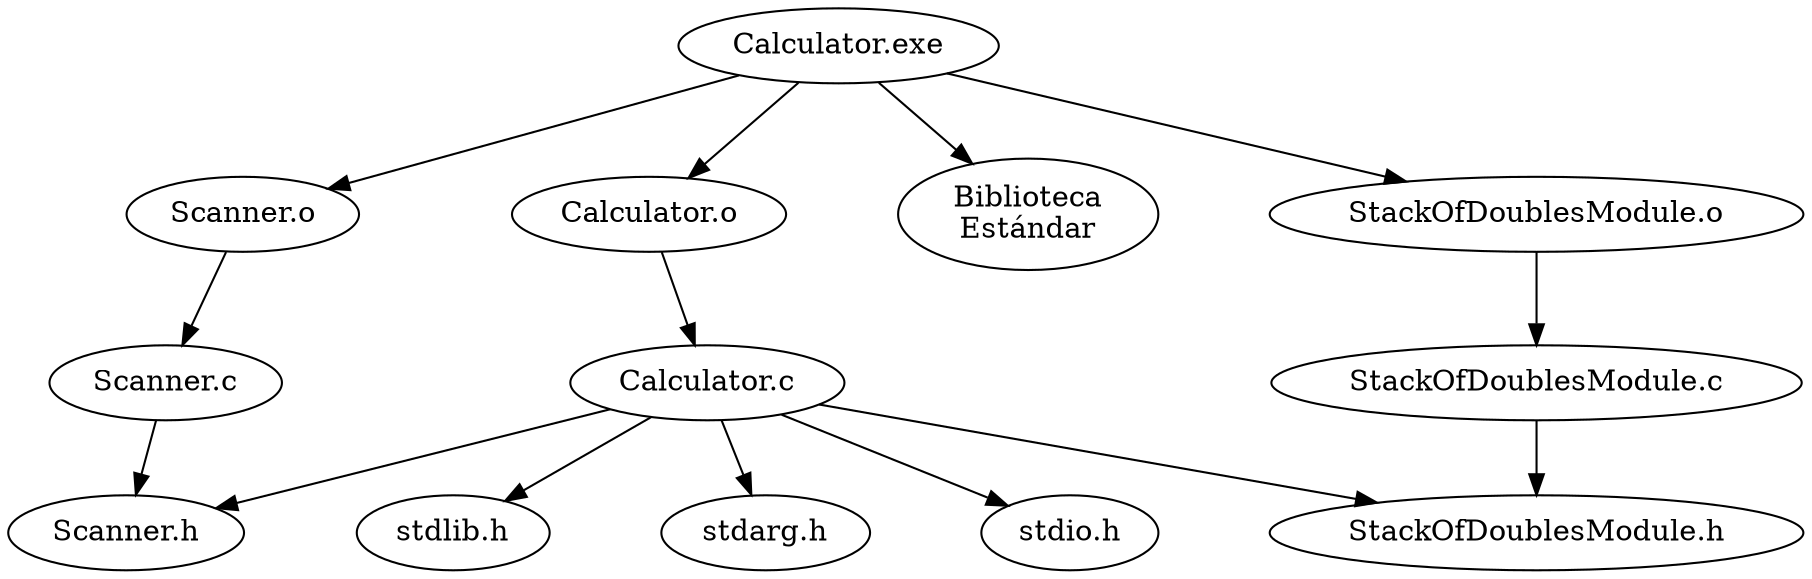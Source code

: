 digraph G {
 nodesep = .75

 Calculator -> ScannerO
 Calculator -> CalculatorO
 Calculator -> StandardLibrary
 Calculator -> StackOfDoublesModuleO
 Calculator [label="Calculator.exe"]

 CalculatorO -> CalculatorC
 CalculatorO [label="Calculator.o"]

 ScannerO -> ScannerC
 ScannerO [label="Scanner.o"]

 StackOfDoublesModuleO -> StackOfDoublesModuleC
 StackOfDoublesModuleO [label="StackOfDoublesModule.o"]

 CalculatorC -> ScannerH
 CalculatorC -> StackOfDoublesModuleH
 CalculatorC -> STDIO_H
 CalculatorC -> STDLIB_H
 CalculatorC -> STDARG_H
 CalculatorC [label="Calculator.c"]

 ScannerH [label="Scanner.h"]
 StackOfDoublesModuleH [label="StackOfDoublesModule.h"]

 ScannerC -> ScannerH //-> STDBOOL_H
 ScannerC [label="Scanner.c"]

 StackOfDoublesModuleC -> StackOfDoublesModuleH //-> STDBOOL_H
 StackOfDoublesModuleC [label="StackOfDoublesModule.c"]

 STDIO_H [label="stdio.h"]
 STDLIB_H [label="stdlib.h"]
 STDARG_H [label="stdarg.h"]
 //STDBOOL_H [label="stdbool.h"]
 StandardLibrary [label="Biblioteca\nEstándar"]
}